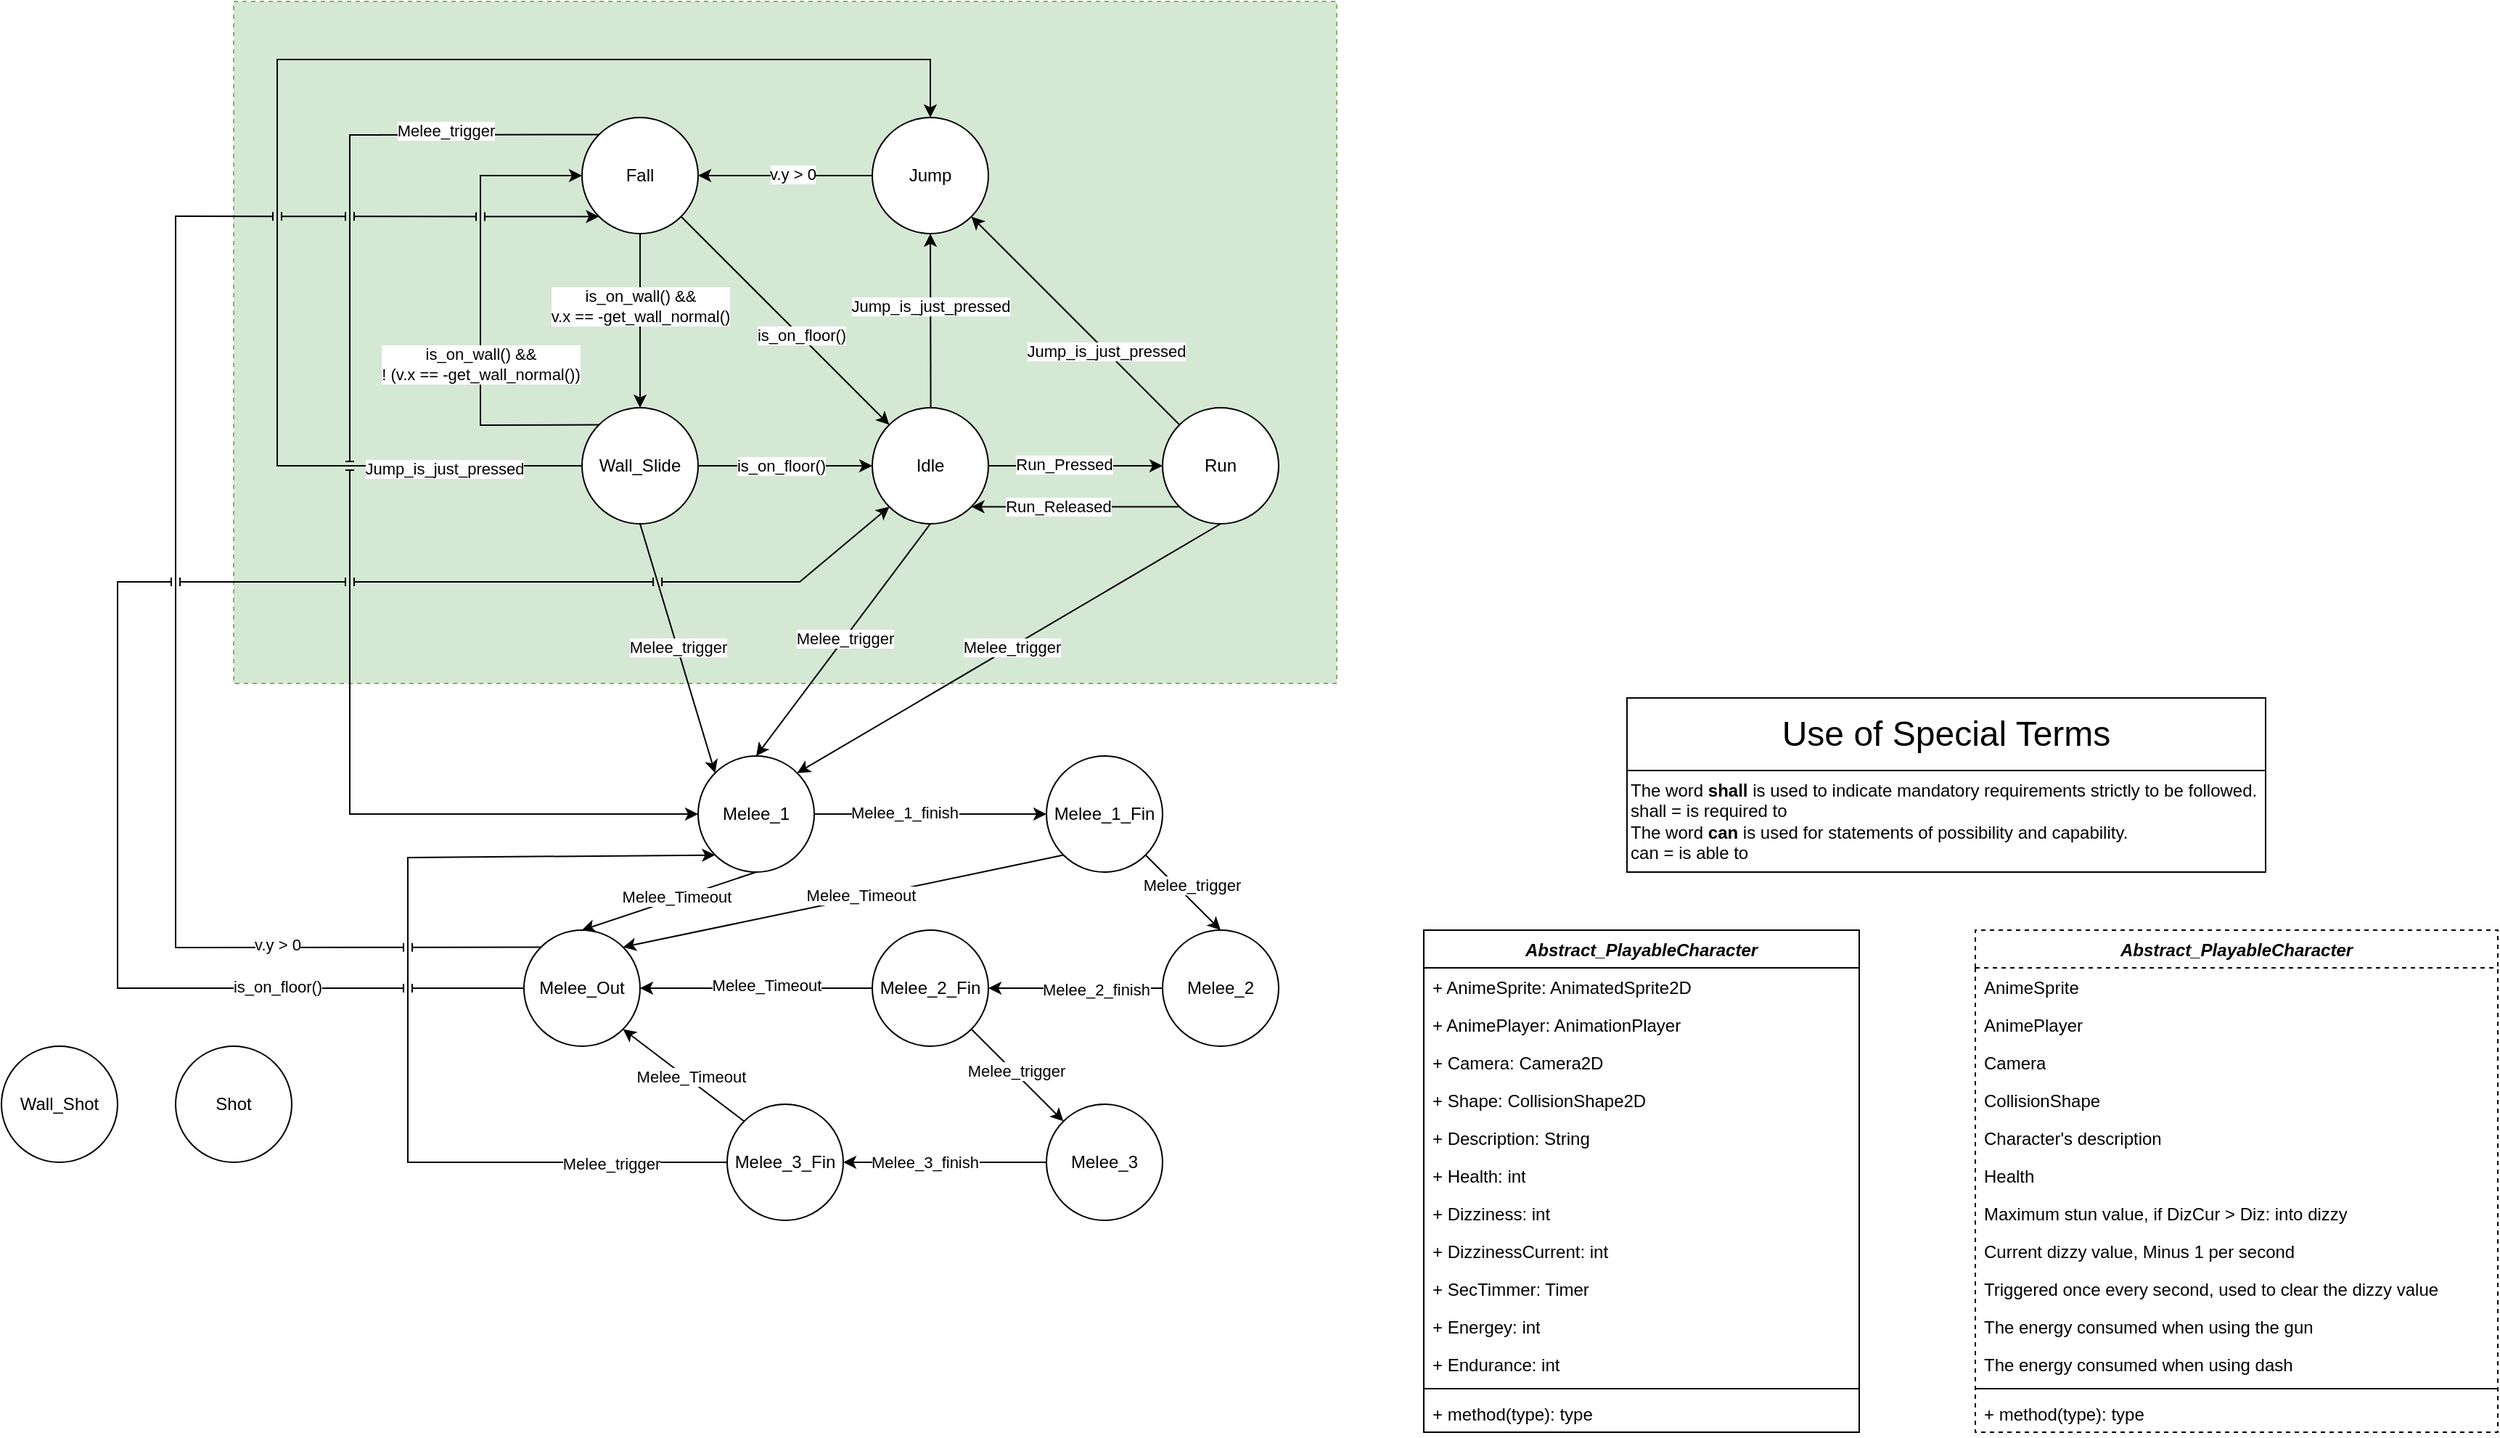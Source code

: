 <mxfile version="22.1.18" type="device">
  <diagram name="第 1 页" id="aHDI_okG0d5gHNNpnoGn">
    <mxGraphModel dx="1845" dy="1855" grid="1" gridSize="10" guides="1" tooltips="1" connect="1" arrows="1" fold="1" page="1" pageScale="1" pageWidth="827" pageHeight="1169" math="0" shadow="0">
      <root>
        <mxCell id="0" />
        <mxCell id="1" parent="0" />
        <mxCell id="2EKfvxjjJjfU2wnVINLL-24" value="" style="rounded=0;whiteSpace=wrap;html=1;dashed=1;fillColor=#d5e8d4;strokeColor=#82b366;movable=0;resizable=0;rotatable=0;deletable=0;editable=0;locked=1;connectable=0;" parent="1" vertex="1">
          <mxGeometry x="-480" y="-520" width="760" height="470" as="geometry" />
        </mxCell>
        <mxCell id="rVgJL1_ItLIA7-lHdhw0-1" value="&lt;font style=&quot;font-size: 24px;&quot;&gt;Use of Special Terms&lt;/font&gt;" style="html=1;whiteSpace=wrap;" parent="1" vertex="1">
          <mxGeometry x="480" y="-40" width="440" height="50" as="geometry" />
        </mxCell>
        <mxCell id="rVgJL1_ItLIA7-lHdhw0-2" value="&lt;div style=&quot;text-align: left;&quot;&gt;&lt;span style=&quot;background-color: initial;&quot;&gt;The word &lt;/span&gt;&lt;b style=&quot;background-color: initial;&quot;&gt;shall&lt;/b&gt;&lt;span style=&quot;background-color: initial;&quot;&gt; is used to indicate mandatory requirements strictly to be followed.&amp;nbsp;&lt;/span&gt;&lt;/div&gt;&lt;div style=&quot;text-align: left;&quot;&gt;&lt;span style=&quot;background-color: initial;&quot;&gt;shall = is required to&lt;/span&gt;&lt;/div&gt;&lt;div style=&quot;text-align: left;&quot;&gt;The word &lt;b&gt;can&lt;/b&gt; is used for statements of possibility and capability.&amp;nbsp;&lt;/div&gt;&lt;div style=&quot;text-align: left;&quot;&gt;can = is able to&lt;br&gt;&lt;/div&gt;" style="html=1;whiteSpace=wrap;" parent="1" vertex="1">
          <mxGeometry x="480" y="10" width="440" height="70" as="geometry" />
        </mxCell>
        <mxCell id="rVgJL1_ItLIA7-lHdhw0-3" value="&lt;i&gt;Abstract_PlayableCharacter&lt;/i&gt;" style="swimlane;fontStyle=1;align=center;verticalAlign=top;childLayout=stackLayout;horizontal=1;startSize=26;horizontalStack=0;resizeParent=1;resizeParentMax=0;resizeLast=0;collapsible=1;marginBottom=0;whiteSpace=wrap;html=1;" parent="1" vertex="1">
          <mxGeometry x="340" y="120" width="300" height="346" as="geometry" />
        </mxCell>
        <mxCell id="rVgJL1_ItLIA7-lHdhw0-4" value="+ AnimeSprite&lt;span style=&quot;background-color: rgb(255, 255, 255);&quot;&gt;: AnimatedSprite2D&lt;/span&gt;" style="text;strokeColor=none;fillColor=none;align=left;verticalAlign=top;spacingLeft=4;spacingRight=4;overflow=hidden;rotatable=0;points=[[0,0.5],[1,0.5]];portConstraint=eastwest;whiteSpace=wrap;html=1;" parent="rVgJL1_ItLIA7-lHdhw0-3" vertex="1">
          <mxGeometry y="26" width="300" height="26" as="geometry" />
        </mxCell>
        <mxCell id="rVgJL1_ItLIA7-lHdhw0-14" value="+ AnimePlayer&lt;span style=&quot;background-color: rgb(255, 255, 255);&quot;&gt;: AnimationPlayer&lt;/span&gt;" style="text;strokeColor=none;fillColor=none;align=left;verticalAlign=top;spacingLeft=4;spacingRight=4;overflow=hidden;rotatable=0;points=[[0,0.5],[1,0.5]];portConstraint=eastwest;whiteSpace=wrap;html=1;" parent="rVgJL1_ItLIA7-lHdhw0-3" vertex="1">
          <mxGeometry y="52" width="300" height="26" as="geometry" />
        </mxCell>
        <mxCell id="rVgJL1_ItLIA7-lHdhw0-15" value="+ Camera&lt;span style=&quot;background-color: rgb(255, 255, 255);&quot;&gt;: Camera2D&lt;/span&gt;" style="text;strokeColor=none;fillColor=none;align=left;verticalAlign=top;spacingLeft=4;spacingRight=4;overflow=hidden;rotatable=0;points=[[0,0.5],[1,0.5]];portConstraint=eastwest;whiteSpace=wrap;html=1;" parent="rVgJL1_ItLIA7-lHdhw0-3" vertex="1">
          <mxGeometry y="78" width="300" height="26" as="geometry" />
        </mxCell>
        <mxCell id="rVgJL1_ItLIA7-lHdhw0-13" value="+&amp;nbsp;&lt;span style=&quot;background-color: rgb(255, 255, 255);&quot;&gt;Shape: CollisionShape2D&lt;/span&gt;" style="text;strokeColor=none;fillColor=none;align=left;verticalAlign=top;spacingLeft=4;spacingRight=4;overflow=hidden;rotatable=0;points=[[0,0.5],[1,0.5]];portConstraint=eastwest;whiteSpace=wrap;html=1;" parent="rVgJL1_ItLIA7-lHdhw0-3" vertex="1">
          <mxGeometry y="104" width="300" height="26" as="geometry" />
        </mxCell>
        <mxCell id="rVgJL1_ItLIA7-lHdhw0-8" value="+ &lt;span style=&quot;background-color: rgb(255, 255, 255);&quot;&gt;Description: String&lt;/span&gt;" style="text;strokeColor=none;fillColor=none;align=left;verticalAlign=top;spacingLeft=4;spacingRight=4;overflow=hidden;rotatable=0;points=[[0,0.5],[1,0.5]];portConstraint=eastwest;whiteSpace=wrap;html=1;" parent="rVgJL1_ItLIA7-lHdhw0-3" vertex="1">
          <mxGeometry y="130" width="300" height="26" as="geometry" />
        </mxCell>
        <mxCell id="rVgJL1_ItLIA7-lHdhw0-9" value="+ Health: int" style="text;strokeColor=none;fillColor=none;align=left;verticalAlign=top;spacingLeft=4;spacingRight=4;overflow=hidden;rotatable=0;points=[[0,0.5],[1,0.5]];portConstraint=eastwest;whiteSpace=wrap;html=1;" parent="rVgJL1_ItLIA7-lHdhw0-3" vertex="1">
          <mxGeometry y="156" width="300" height="26" as="geometry" />
        </mxCell>
        <mxCell id="rVgJL1_ItLIA7-lHdhw0-12" value="+ Dizziness: int" style="text;strokeColor=none;fillColor=none;align=left;verticalAlign=top;spacingLeft=4;spacingRight=4;overflow=hidden;rotatable=0;points=[[0,0.5],[1,0.5]];portConstraint=eastwest;whiteSpace=wrap;html=1;" parent="rVgJL1_ItLIA7-lHdhw0-3" vertex="1">
          <mxGeometry y="182" width="300" height="26" as="geometry" />
        </mxCell>
        <mxCell id="rVgJL1_ItLIA7-lHdhw0-38" value="+ DizzinessCurrent: int" style="text;strokeColor=none;fillColor=none;align=left;verticalAlign=top;spacingLeft=4;spacingRight=4;overflow=hidden;rotatable=0;points=[[0,0.5],[1,0.5]];portConstraint=eastwest;whiteSpace=wrap;html=1;" parent="rVgJL1_ItLIA7-lHdhw0-3" vertex="1">
          <mxGeometry y="208" width="300" height="26" as="geometry" />
        </mxCell>
        <mxCell id="rVgJL1_ItLIA7-lHdhw0-40" value="+ SecTimmer: Timer" style="text;strokeColor=none;fillColor=none;align=left;verticalAlign=top;spacingLeft=4;spacingRight=4;overflow=hidden;rotatable=0;points=[[0,0.5],[1,0.5]];portConstraint=eastwest;whiteSpace=wrap;html=1;" parent="rVgJL1_ItLIA7-lHdhw0-3" vertex="1">
          <mxGeometry y="234" width="300" height="26" as="geometry" />
        </mxCell>
        <mxCell id="rVgJL1_ItLIA7-lHdhw0-11" value="+ Energey: int" style="text;strokeColor=none;fillColor=none;align=left;verticalAlign=top;spacingLeft=4;spacingRight=4;overflow=hidden;rotatable=0;points=[[0,0.5],[1,0.5]];portConstraint=eastwest;whiteSpace=wrap;html=1;" parent="rVgJL1_ItLIA7-lHdhw0-3" vertex="1">
          <mxGeometry y="260" width="300" height="26" as="geometry" />
        </mxCell>
        <mxCell id="rVgJL1_ItLIA7-lHdhw0-10" value="+ Endurance: int" style="text;strokeColor=none;fillColor=none;align=left;verticalAlign=top;spacingLeft=4;spacingRight=4;overflow=hidden;rotatable=0;points=[[0,0.5],[1,0.5]];portConstraint=eastwest;whiteSpace=wrap;html=1;" parent="rVgJL1_ItLIA7-lHdhw0-3" vertex="1">
          <mxGeometry y="286" width="300" height="26" as="geometry" />
        </mxCell>
        <mxCell id="rVgJL1_ItLIA7-lHdhw0-5" value="" style="line;strokeWidth=1;fillColor=none;align=left;verticalAlign=middle;spacingTop=-1;spacingLeft=3;spacingRight=3;rotatable=0;labelPosition=right;points=[];portConstraint=eastwest;strokeColor=inherit;" parent="rVgJL1_ItLIA7-lHdhw0-3" vertex="1">
          <mxGeometry y="312" width="300" height="8" as="geometry" />
        </mxCell>
        <mxCell id="rVgJL1_ItLIA7-lHdhw0-6" value="+ method(type): type" style="text;strokeColor=none;fillColor=none;align=left;verticalAlign=top;spacingLeft=4;spacingRight=4;overflow=hidden;rotatable=0;points=[[0,0.5],[1,0.5]];portConstraint=eastwest;whiteSpace=wrap;html=1;" parent="rVgJL1_ItLIA7-lHdhw0-3" vertex="1">
          <mxGeometry y="320" width="300" height="26" as="geometry" />
        </mxCell>
        <mxCell id="rVgJL1_ItLIA7-lHdhw0-16" value="Idle" style="ellipse;whiteSpace=wrap;html=1;aspect=fixed;" parent="1" vertex="1">
          <mxGeometry x="-40" y="-240" width="80" height="80" as="geometry" />
        </mxCell>
        <mxCell id="rVgJL1_ItLIA7-lHdhw0-17" value="Run" style="ellipse;whiteSpace=wrap;html=1;aspect=fixed;" parent="1" vertex="1">
          <mxGeometry x="160" y="-240" width="80" height="80" as="geometry" />
        </mxCell>
        <mxCell id="rVgJL1_ItLIA7-lHdhw0-18" value="Jump" style="ellipse;whiteSpace=wrap;html=1;aspect=fixed;" parent="1" vertex="1">
          <mxGeometry x="-40" y="-440" width="80" height="80" as="geometry" />
        </mxCell>
        <mxCell id="rVgJL1_ItLIA7-lHdhw0-19" value="Fall" style="ellipse;whiteSpace=wrap;html=1;aspect=fixed;" parent="1" vertex="1">
          <mxGeometry x="-240" y="-440" width="80" height="80" as="geometry" />
        </mxCell>
        <mxCell id="rVgJL1_ItLIA7-lHdhw0-20" value="Wall_Slide" style="ellipse;whiteSpace=wrap;html=1;aspect=fixed;" parent="1" vertex="1">
          <mxGeometry x="-240" y="-240" width="80" height="80" as="geometry" />
        </mxCell>
        <mxCell id="rVgJL1_ItLIA7-lHdhw0-22" value="Melee_1" style="ellipse;whiteSpace=wrap;html=1;aspect=fixed;" parent="1" vertex="1">
          <mxGeometry x="-160" width="80" height="80" as="geometry" />
        </mxCell>
        <mxCell id="rVgJL1_ItLIA7-lHdhw0-23" value="Melee_2" style="ellipse;whiteSpace=wrap;html=1;aspect=fixed;" parent="1" vertex="1">
          <mxGeometry x="160" y="120" width="80" height="80" as="geometry" />
        </mxCell>
        <mxCell id="rVgJL1_ItLIA7-lHdhw0-24" value="Melee_3" style="ellipse;whiteSpace=wrap;html=1;aspect=fixed;" parent="1" vertex="1">
          <mxGeometry x="80" y="240" width="80" height="80" as="geometry" />
        </mxCell>
        <mxCell id="rVgJL1_ItLIA7-lHdhw0-25" value="Shot" style="ellipse;whiteSpace=wrap;html=1;aspect=fixed;" parent="1" vertex="1">
          <mxGeometry x="-520" y="200" width="80" height="80" as="geometry" />
        </mxCell>
        <mxCell id="rVgJL1_ItLIA7-lHdhw0-26" value="&lt;i&gt;Abstract_PlayableCharacter&lt;/i&gt;" style="swimlane;fontStyle=1;align=center;verticalAlign=top;childLayout=stackLayout;horizontal=1;startSize=26;horizontalStack=0;resizeParent=1;resizeParentMax=0;resizeLast=0;collapsible=1;marginBottom=0;whiteSpace=wrap;html=1;dashed=1;" parent="1" vertex="1">
          <mxGeometry x="720" y="120" width="360" height="346" as="geometry" />
        </mxCell>
        <mxCell id="rVgJL1_ItLIA7-lHdhw0-27" value="AnimeSprite" style="text;strokeColor=none;fillColor=none;align=left;verticalAlign=top;spacingLeft=4;spacingRight=4;overflow=hidden;rotatable=0;points=[[0,0.5],[1,0.5]];portConstraint=eastwest;whiteSpace=wrap;html=1;" parent="rVgJL1_ItLIA7-lHdhw0-26" vertex="1">
          <mxGeometry y="26" width="360" height="26" as="geometry" />
        </mxCell>
        <mxCell id="rVgJL1_ItLIA7-lHdhw0-28" value="AnimePlayer" style="text;strokeColor=none;fillColor=none;align=left;verticalAlign=top;spacingLeft=4;spacingRight=4;overflow=hidden;rotatable=0;points=[[0,0.5],[1,0.5]];portConstraint=eastwest;whiteSpace=wrap;html=1;" parent="rVgJL1_ItLIA7-lHdhw0-26" vertex="1">
          <mxGeometry y="52" width="360" height="26" as="geometry" />
        </mxCell>
        <mxCell id="rVgJL1_ItLIA7-lHdhw0-29" value="Camera" style="text;strokeColor=none;fillColor=none;align=left;verticalAlign=top;spacingLeft=4;spacingRight=4;overflow=hidden;rotatable=0;points=[[0,0.5],[1,0.5]];portConstraint=eastwest;whiteSpace=wrap;html=1;" parent="rVgJL1_ItLIA7-lHdhw0-26" vertex="1">
          <mxGeometry y="78" width="360" height="26" as="geometry" />
        </mxCell>
        <mxCell id="rVgJL1_ItLIA7-lHdhw0-30" value="CollisionShape" style="text;strokeColor=none;fillColor=none;align=left;verticalAlign=top;spacingLeft=4;spacingRight=4;overflow=hidden;rotatable=0;points=[[0,0.5],[1,0.5]];portConstraint=eastwest;whiteSpace=wrap;html=1;" parent="rVgJL1_ItLIA7-lHdhw0-26" vertex="1">
          <mxGeometry y="104" width="360" height="26" as="geometry" />
        </mxCell>
        <mxCell id="rVgJL1_ItLIA7-lHdhw0-31" value="Character&#39;s description" style="text;strokeColor=none;fillColor=none;align=left;verticalAlign=top;spacingLeft=4;spacingRight=4;overflow=hidden;rotatable=0;points=[[0,0.5],[1,0.5]];portConstraint=eastwest;whiteSpace=wrap;html=1;" parent="rVgJL1_ItLIA7-lHdhw0-26" vertex="1">
          <mxGeometry y="130" width="360" height="26" as="geometry" />
        </mxCell>
        <mxCell id="rVgJL1_ItLIA7-lHdhw0-32" value="Health" style="text;strokeColor=none;fillColor=none;align=left;verticalAlign=top;spacingLeft=4;spacingRight=4;overflow=hidden;rotatable=0;points=[[0,0.5],[1,0.5]];portConstraint=eastwest;whiteSpace=wrap;html=1;" parent="rVgJL1_ItLIA7-lHdhw0-26" vertex="1">
          <mxGeometry y="156" width="360" height="26" as="geometry" />
        </mxCell>
        <mxCell id="rVgJL1_ItLIA7-lHdhw0-33" value="Maximum stun value, if DizCur &amp;gt; Diz: into dizzy" style="text;strokeColor=none;fillColor=none;align=left;verticalAlign=top;spacingLeft=4;spacingRight=4;overflow=hidden;rotatable=0;points=[[0,0.5],[1,0.5]];portConstraint=eastwest;whiteSpace=wrap;html=1;" parent="rVgJL1_ItLIA7-lHdhw0-26" vertex="1">
          <mxGeometry y="182" width="360" height="26" as="geometry" />
        </mxCell>
        <mxCell id="rVgJL1_ItLIA7-lHdhw0-39" value="Current dizzy value, Minus 1 per second" style="text;strokeColor=none;fillColor=none;align=left;verticalAlign=top;spacingLeft=4;spacingRight=4;overflow=hidden;rotatable=0;points=[[0,0.5],[1,0.5]];portConstraint=eastwest;whiteSpace=wrap;html=1;" parent="rVgJL1_ItLIA7-lHdhw0-26" vertex="1">
          <mxGeometry y="208" width="360" height="26" as="geometry" />
        </mxCell>
        <mxCell id="rVgJL1_ItLIA7-lHdhw0-41" value="Triggered once every second, used to clear the dizzy value" style="text;strokeColor=none;fillColor=none;align=left;verticalAlign=top;spacingLeft=4;spacingRight=4;overflow=hidden;rotatable=0;points=[[0,0.5],[1,0.5]];portConstraint=eastwest;whiteSpace=wrap;html=1;" parent="rVgJL1_ItLIA7-lHdhw0-26" vertex="1">
          <mxGeometry y="234" width="360" height="26" as="geometry" />
        </mxCell>
        <mxCell id="rVgJL1_ItLIA7-lHdhw0-42" value="The energy consumed when using the gun" style="text;strokeColor=none;fillColor=none;align=left;verticalAlign=top;spacingLeft=4;spacingRight=4;overflow=hidden;rotatable=0;points=[[0,0.5],[1,0.5]];portConstraint=eastwest;whiteSpace=wrap;html=1;" parent="rVgJL1_ItLIA7-lHdhw0-26" vertex="1">
          <mxGeometry y="260" width="360" height="26" as="geometry" />
        </mxCell>
        <mxCell id="rVgJL1_ItLIA7-lHdhw0-35" value="The energy consumed when using dash" style="text;strokeColor=none;fillColor=none;align=left;verticalAlign=top;spacingLeft=4;spacingRight=4;overflow=hidden;rotatable=0;points=[[0,0.5],[1,0.5]];portConstraint=eastwest;whiteSpace=wrap;html=1;" parent="rVgJL1_ItLIA7-lHdhw0-26" vertex="1">
          <mxGeometry y="286" width="360" height="26" as="geometry" />
        </mxCell>
        <mxCell id="rVgJL1_ItLIA7-lHdhw0-36" value="" style="line;strokeWidth=1;fillColor=none;align=left;verticalAlign=middle;spacingTop=-1;spacingLeft=3;spacingRight=3;rotatable=0;labelPosition=right;points=[];portConstraint=eastwest;strokeColor=inherit;" parent="rVgJL1_ItLIA7-lHdhw0-26" vertex="1">
          <mxGeometry y="312" width="360" height="8" as="geometry" />
        </mxCell>
        <mxCell id="rVgJL1_ItLIA7-lHdhw0-37" value="+ method(type): type" style="text;strokeColor=none;fillColor=none;align=left;verticalAlign=top;spacingLeft=4;spacingRight=4;overflow=hidden;rotatable=0;points=[[0,0.5],[1,0.5]];portConstraint=eastwest;whiteSpace=wrap;html=1;" parent="rVgJL1_ItLIA7-lHdhw0-26" vertex="1">
          <mxGeometry y="320" width="360" height="26" as="geometry" />
        </mxCell>
        <mxCell id="rVgJL1_ItLIA7-lHdhw0-43" value="Wall_Shot" style="ellipse;whiteSpace=wrap;html=1;aspect=fixed;" parent="1" vertex="1">
          <mxGeometry x="-640" y="200" width="80" height="80" as="geometry" />
        </mxCell>
        <mxCell id="2EKfvxjjJjfU2wnVINLL-1" value="" style="endArrow=classic;html=1;rounded=0;entryX=0;entryY=0.5;entryDx=0;entryDy=0;exitX=1;exitY=0.5;exitDx=0;exitDy=0;" parent="1" source="rVgJL1_ItLIA7-lHdhw0-16" target="rVgJL1_ItLIA7-lHdhw0-17" edge="1">
          <mxGeometry width="50" height="50" relative="1" as="geometry">
            <mxPoint x="50" y="-90" as="sourcePoint" />
            <mxPoint x="100" y="-140" as="targetPoint" />
          </mxGeometry>
        </mxCell>
        <mxCell id="2EKfvxjjJjfU2wnVINLL-2" value="Run_Pressed" style="edgeLabel;html=1;align=center;verticalAlign=middle;resizable=0;points=[];" parent="2EKfvxjjJjfU2wnVINLL-1" vertex="1" connectable="0">
          <mxGeometry x="-0.135" y="1" relative="1" as="geometry">
            <mxPoint as="offset" />
          </mxGeometry>
        </mxCell>
        <mxCell id="2EKfvxjjJjfU2wnVINLL-3" value="" style="endArrow=classic;html=1;rounded=0;exitX=0;exitY=1;exitDx=0;exitDy=0;entryX=1;entryY=1;entryDx=0;entryDy=0;" parent="1" source="rVgJL1_ItLIA7-lHdhw0-17" target="rVgJL1_ItLIA7-lHdhw0-16" edge="1">
          <mxGeometry width="50" height="50" relative="1" as="geometry">
            <mxPoint x="70" y="-160" as="sourcePoint" />
            <mxPoint x="120" y="-210" as="targetPoint" />
          </mxGeometry>
        </mxCell>
        <mxCell id="2EKfvxjjJjfU2wnVINLL-4" value="Run_Released" style="edgeLabel;html=1;align=center;verticalAlign=middle;resizable=0;points=[];" parent="2EKfvxjjJjfU2wnVINLL-3" vertex="1" connectable="0">
          <mxGeometry x="0.163" y="-1" relative="1" as="geometry">
            <mxPoint as="offset" />
          </mxGeometry>
        </mxCell>
        <mxCell id="2EKfvxjjJjfU2wnVINLL-5" value="" style="endArrow=classic;html=1;rounded=0;entryX=0.5;entryY=1;entryDx=0;entryDy=0;exitX=0.5;exitY=0;exitDx=0;exitDy=0;" parent="1" target="rVgJL1_ItLIA7-lHdhw0-18" edge="1">
          <mxGeometry width="50" height="50" relative="1" as="geometry">
            <mxPoint x="0.28" y="-240" as="sourcePoint" />
            <mxPoint x="-28.004" y="-371.716" as="targetPoint" />
          </mxGeometry>
        </mxCell>
        <mxCell id="2EKfvxjjJjfU2wnVINLL-6" value="Jump_is_just_pressed" style="edgeLabel;html=1;align=center;verticalAlign=middle;resizable=0;points=[];" parent="2EKfvxjjJjfU2wnVINLL-5" vertex="1" connectable="0">
          <mxGeometry x="0.003" relative="1" as="geometry">
            <mxPoint y="-10" as="offset" />
          </mxGeometry>
        </mxCell>
        <mxCell id="2EKfvxjjJjfU2wnVINLL-7" value="" style="endArrow=classic;html=1;rounded=0;exitX=0;exitY=0;exitDx=0;exitDy=0;entryX=1;entryY=1;entryDx=0;entryDy=0;" parent="1" source="rVgJL1_ItLIA7-lHdhw0-17" target="rVgJL1_ItLIA7-lHdhw0-18" edge="1">
          <mxGeometry width="50" height="50" relative="1" as="geometry">
            <mxPoint x="20" y="-250" as="sourcePoint" />
            <mxPoint x="70" y="-300" as="targetPoint" />
          </mxGeometry>
        </mxCell>
        <mxCell id="2EKfvxjjJjfU2wnVINLL-8" value="Jump_is_just_pressed" style="edgeLabel;html=1;align=center;verticalAlign=middle;resizable=0;points=[];" parent="2EKfvxjjJjfU2wnVINLL-7" vertex="1" connectable="0">
          <mxGeometry x="-0.004" relative="1" as="geometry">
            <mxPoint x="20" y="20" as="offset" />
          </mxGeometry>
        </mxCell>
        <mxCell id="2EKfvxjjJjfU2wnVINLL-9" value="" style="endArrow=classic;html=1;rounded=0;exitX=0;exitY=0.5;exitDx=0;exitDy=0;entryX=1;entryY=0.5;entryDx=0;entryDy=0;" parent="1" source="rVgJL1_ItLIA7-lHdhw0-18" target="rVgJL1_ItLIA7-lHdhw0-19" edge="1">
          <mxGeometry width="50" height="50" relative="1" as="geometry">
            <mxPoint x="100" y="-350" as="sourcePoint" />
            <mxPoint x="-120" y="-430" as="targetPoint" />
          </mxGeometry>
        </mxCell>
        <mxCell id="2EKfvxjjJjfU2wnVINLL-10" value="v.y &amp;gt; 0" style="edgeLabel;html=1;align=center;verticalAlign=middle;resizable=0;points=[];" parent="2EKfvxjjJjfU2wnVINLL-9" vertex="1" connectable="0">
          <mxGeometry x="-0.083" y="-1" relative="1" as="geometry">
            <mxPoint as="offset" />
          </mxGeometry>
        </mxCell>
        <mxCell id="2EKfvxjjJjfU2wnVINLL-11" value="" style="endArrow=classic;html=1;rounded=0;entryX=0.5;entryY=0;entryDx=0;entryDy=0;exitX=0.5;exitY=1;exitDx=0;exitDy=0;" parent="1" source="rVgJL1_ItLIA7-lHdhw0-19" target="rVgJL1_ItLIA7-lHdhw0-20" edge="1">
          <mxGeometry width="50" height="50" relative="1" as="geometry">
            <mxPoint x="370" y="-270" as="sourcePoint" />
            <mxPoint x="420" y="-320" as="targetPoint" />
          </mxGeometry>
        </mxCell>
        <mxCell id="2EKfvxjjJjfU2wnVINLL-12" value="is_on_wall() &amp;amp;&amp;amp; &lt;br&gt;v.x == -get_wall_normal()" style="edgeLabel;html=1;align=center;verticalAlign=middle;resizable=0;points=[];" parent="2EKfvxjjJjfU2wnVINLL-11" vertex="1" connectable="0">
          <mxGeometry x="-0.603" y="-1" relative="1" as="geometry">
            <mxPoint x="1" y="26" as="offset" />
          </mxGeometry>
        </mxCell>
        <mxCell id="2EKfvxjjJjfU2wnVINLL-13" value="" style="endArrow=classic;html=1;rounded=0;exitX=1;exitY=1;exitDx=0;exitDy=0;entryX=0;entryY=0;entryDx=0;entryDy=0;" parent="1" source="rVgJL1_ItLIA7-lHdhw0-19" target="rVgJL1_ItLIA7-lHdhw0-16" edge="1">
          <mxGeometry width="50" height="50" relative="1" as="geometry">
            <mxPoint x="-60" y="-240" as="sourcePoint" />
            <mxPoint x="-60" y="-280" as="targetPoint" />
          </mxGeometry>
        </mxCell>
        <mxCell id="2EKfvxjjJjfU2wnVINLL-15" value="is_on_floor()" style="edgeLabel;html=1;align=center;verticalAlign=middle;resizable=0;points=[];" parent="2EKfvxjjJjfU2wnVINLL-13" vertex="1" connectable="0">
          <mxGeometry x="-0.089" y="1" relative="1" as="geometry">
            <mxPoint x="16" y="17" as="offset" />
          </mxGeometry>
        </mxCell>
        <mxCell id="2EKfvxjjJjfU2wnVINLL-16" value="" style="endArrow=classic;html=1;rounded=0;entryX=0;entryY=0.5;entryDx=0;entryDy=0;exitX=1;exitY=0.5;exitDx=0;exitDy=0;" parent="1" source="rVgJL1_ItLIA7-lHdhw0-20" target="rVgJL1_ItLIA7-lHdhw0-16" edge="1">
          <mxGeometry width="50" height="50" relative="1" as="geometry">
            <mxPoint x="-60" y="-230" as="sourcePoint" />
            <mxPoint x="-10" y="-280" as="targetPoint" />
          </mxGeometry>
        </mxCell>
        <mxCell id="2EKfvxjjJjfU2wnVINLL-17" value="is_on_floor()" style="edgeLabel;html=1;align=center;verticalAlign=middle;resizable=0;points=[];" parent="2EKfvxjjJjfU2wnVINLL-16" vertex="1" connectable="0">
          <mxGeometry x="-0.054" relative="1" as="geometry">
            <mxPoint as="offset" />
          </mxGeometry>
        </mxCell>
        <mxCell id="2EKfvxjjJjfU2wnVINLL-25" value="" style="endArrow=classic;html=1;rounded=0;exitX=0.5;exitY=1;exitDx=0;exitDy=0;entryX=0.5;entryY=0;entryDx=0;entryDy=0;" parent="1" source="rVgJL1_ItLIA7-lHdhw0-16" target="rVgJL1_ItLIA7-lHdhw0-22" edge="1">
          <mxGeometry width="50" height="50" relative="1" as="geometry">
            <mxPoint x="-200" y="-40" as="sourcePoint" />
            <mxPoint x="-150" y="-90" as="targetPoint" />
          </mxGeometry>
        </mxCell>
        <mxCell id="2EKfvxjjJjfU2wnVINLL-26" value="Melee_trigger" style="edgeLabel;html=1;align=center;verticalAlign=middle;resizable=0;points=[];" parent="2EKfvxjjJjfU2wnVINLL-25" vertex="1" connectable="0">
          <mxGeometry x="-0.013" relative="1" as="geometry">
            <mxPoint as="offset" />
          </mxGeometry>
        </mxCell>
        <mxCell id="2EKfvxjjJjfU2wnVINLL-27" value="Melee_Out" style="ellipse;whiteSpace=wrap;html=1;aspect=fixed;" parent="1" vertex="1">
          <mxGeometry x="-280" y="120" width="80" height="80" as="geometry" />
        </mxCell>
        <mxCell id="2EKfvxjjJjfU2wnVINLL-28" value="" style="endArrow=classic;html=1;rounded=0;entryX=0.5;entryY=0;entryDx=0;entryDy=0;exitX=0.5;exitY=1;exitDx=0;exitDy=0;" parent="1" source="rVgJL1_ItLIA7-lHdhw0-22" target="2EKfvxjjJjfU2wnVINLL-27" edge="1">
          <mxGeometry width="50" height="50" relative="1" as="geometry">
            <mxPoint x="-90" y="90" as="sourcePoint" />
            <mxPoint x="-40" y="40" as="targetPoint" />
          </mxGeometry>
        </mxCell>
        <mxCell id="2EKfvxjjJjfU2wnVINLL-29" value="Melee_Timeout" style="edgeLabel;html=1;align=center;verticalAlign=middle;resizable=0;points=[];" parent="2EKfvxjjJjfU2wnVINLL-28" vertex="1" connectable="0">
          <mxGeometry x="-0.081" y="-2" relative="1" as="geometry">
            <mxPoint as="offset" />
          </mxGeometry>
        </mxCell>
        <mxCell id="2EKfvxjjJjfU2wnVINLL-30" value="" style="endArrow=classic;html=1;rounded=0;entryX=0.5;entryY=0;entryDx=0;entryDy=0;exitX=1;exitY=1;exitDx=0;exitDy=0;" parent="1" source="2EKfvxjjJjfU2wnVINLL-52" target="rVgJL1_ItLIA7-lHdhw0-23" edge="1">
          <mxGeometry width="50" height="50" relative="1" as="geometry">
            <mxPoint x="-90" y="90" as="sourcePoint" />
            <mxPoint x="-40" y="40" as="targetPoint" />
          </mxGeometry>
        </mxCell>
        <mxCell id="2EKfvxjjJjfU2wnVINLL-31" value="Melee_trigger" style="edgeLabel;html=1;align=center;verticalAlign=middle;resizable=0;points=[];" parent="2EKfvxjjJjfU2wnVINLL-30" vertex="1" connectable="0">
          <mxGeometry x="-0.24" y="2" relative="1" as="geometry">
            <mxPoint x="10" y="2" as="offset" />
          </mxGeometry>
        </mxCell>
        <mxCell id="2EKfvxjjJjfU2wnVINLL-32" value="" style="endArrow=classic;html=1;rounded=0;exitX=0;exitY=1;exitDx=0;exitDy=0;entryX=1;entryY=0;entryDx=0;entryDy=0;" parent="1" source="2EKfvxjjJjfU2wnVINLL-52" target="2EKfvxjjJjfU2wnVINLL-27" edge="1">
          <mxGeometry width="50" height="50" relative="1" as="geometry">
            <mxPoint x="-110" y="90" as="sourcePoint" />
            <mxPoint x="-180" y="130" as="targetPoint" />
          </mxGeometry>
        </mxCell>
        <mxCell id="2EKfvxjjJjfU2wnVINLL-33" value="Melee_Timeout" style="edgeLabel;html=1;align=center;verticalAlign=middle;resizable=0;points=[];" parent="2EKfvxjjJjfU2wnVINLL-32" vertex="1" connectable="0">
          <mxGeometry x="-0.081" y="-2" relative="1" as="geometry">
            <mxPoint as="offset" />
          </mxGeometry>
        </mxCell>
        <mxCell id="2EKfvxjjJjfU2wnVINLL-35" value="" style="endArrow=classic;html=1;rounded=0;entryX=0;entryY=0;entryDx=0;entryDy=0;exitX=1;exitY=1;exitDx=0;exitDy=0;" parent="1" source="2EKfvxjjJjfU2wnVINLL-55" target="rVgJL1_ItLIA7-lHdhw0-24" edge="1">
          <mxGeometry width="50" height="50" relative="1" as="geometry">
            <mxPoint x="80" y="350" as="sourcePoint" />
            <mxPoint x="210" y="90" as="targetPoint" />
          </mxGeometry>
        </mxCell>
        <mxCell id="2EKfvxjjJjfU2wnVINLL-36" value="Melee_trigger" style="edgeLabel;html=1;align=center;verticalAlign=middle;resizable=0;points=[];" parent="2EKfvxjjJjfU2wnVINLL-35" vertex="1" connectable="0">
          <mxGeometry x="-0.075" y="1" relative="1" as="geometry">
            <mxPoint as="offset" />
          </mxGeometry>
        </mxCell>
        <mxCell id="2EKfvxjjJjfU2wnVINLL-37" value="" style="endArrow=classic;html=1;rounded=0;entryX=1;entryY=1;entryDx=0;entryDy=0;exitX=0;exitY=0;exitDx=0;exitDy=0;" parent="1" source="2EKfvxjjJjfU2wnVINLL-60" target="2EKfvxjjJjfU2wnVINLL-27" edge="1">
          <mxGeometry width="50" height="50" relative="1" as="geometry">
            <mxPoint x="-170" y="310" as="sourcePoint" />
            <mxPoint x="-82" y="182" as="targetPoint" />
          </mxGeometry>
        </mxCell>
        <mxCell id="2EKfvxjjJjfU2wnVINLL-38" value="Melee_Timeout" style="edgeLabel;html=1;align=center;verticalAlign=middle;resizable=0;points=[];" parent="2EKfvxjjJjfU2wnVINLL-37" vertex="1" connectable="0">
          <mxGeometry x="-0.081" y="-2" relative="1" as="geometry">
            <mxPoint as="offset" />
          </mxGeometry>
        </mxCell>
        <mxCell id="2EKfvxjjJjfU2wnVINLL-39" value="" style="endArrow=classic;html=1;rounded=0;exitX=0.5;exitY=1;exitDx=0;exitDy=0;entryX=0;entryY=0;entryDx=0;entryDy=0;" parent="1" source="rVgJL1_ItLIA7-lHdhw0-20" target="rVgJL1_ItLIA7-lHdhw0-22" edge="1">
          <mxGeometry width="50" height="50" relative="1" as="geometry">
            <mxPoint x="-18" y="-162" as="sourcePoint" />
            <mxPoint x="-390" y="10" as="targetPoint" />
          </mxGeometry>
        </mxCell>
        <mxCell id="2EKfvxjjJjfU2wnVINLL-40" value="Melee_trigger" style="edgeLabel;html=1;align=center;verticalAlign=middle;resizable=0;points=[];" parent="2EKfvxjjJjfU2wnVINLL-39" vertex="1" connectable="0">
          <mxGeometry x="-0.013" relative="1" as="geometry">
            <mxPoint as="offset" />
          </mxGeometry>
        </mxCell>
        <mxCell id="2EKfvxjjJjfU2wnVINLL-41" value="" style="endArrow=classic;html=1;rounded=0;exitX=0.5;exitY=1;exitDx=0;exitDy=0;entryX=1;entryY=0;entryDx=0;entryDy=0;" parent="1" source="rVgJL1_ItLIA7-lHdhw0-17" target="rVgJL1_ItLIA7-lHdhw0-22" edge="1">
          <mxGeometry width="50" height="50" relative="1" as="geometry">
            <mxPoint x="-18" y="-162" as="sourcePoint" />
            <mxPoint x="-110" y="10" as="targetPoint" />
          </mxGeometry>
        </mxCell>
        <mxCell id="2EKfvxjjJjfU2wnVINLL-42" value="Melee_trigger" style="edgeLabel;html=1;align=center;verticalAlign=middle;resizable=0;points=[];" parent="2EKfvxjjJjfU2wnVINLL-41" vertex="1" connectable="0">
          <mxGeometry x="-0.013" relative="1" as="geometry">
            <mxPoint as="offset" />
          </mxGeometry>
        </mxCell>
        <mxCell id="2EKfvxjjJjfU2wnVINLL-46" value="" style="endArrow=classic;html=1;rounded=0;jumpStyle=arc;exitX=0;exitY=0.5;exitDx=0;exitDy=0;entryX=0.5;entryY=0;entryDx=0;entryDy=0;" parent="1" source="rVgJL1_ItLIA7-lHdhw0-20" target="rVgJL1_ItLIA7-lHdhw0-18" edge="1">
          <mxGeometry width="50" height="50" relative="1" as="geometry">
            <mxPoint x="-210" y="-180" as="sourcePoint" />
            <mxPoint x="-160" y="-230" as="targetPoint" />
            <Array as="points">
              <mxPoint x="-450" y="-200" />
              <mxPoint x="-450" y="-480" />
              <mxPoint y="-480" />
            </Array>
          </mxGeometry>
        </mxCell>
        <mxCell id="2EKfvxjjJjfU2wnVINLL-47" value="Jump_is_just_pressed" style="edgeLabel;html=1;align=center;verticalAlign=middle;resizable=0;points=[];" parent="2EKfvxjjJjfU2wnVINLL-46" vertex="1" connectable="0">
          <mxGeometry x="-0.806" y="2" relative="1" as="geometry">
            <mxPoint as="offset" />
          </mxGeometry>
        </mxCell>
        <mxCell id="2EKfvxjjJjfU2wnVINLL-48" value="" style="endArrow=classic;html=1;rounded=0;jumpStyle=arc;exitX=0;exitY=0;exitDx=0;exitDy=0;entryX=0;entryY=0.5;entryDx=0;entryDy=0;" parent="1" source="rVgJL1_ItLIA7-lHdhw0-20" target="rVgJL1_ItLIA7-lHdhw0-19" edge="1">
          <mxGeometry width="50" height="50" relative="1" as="geometry">
            <mxPoint x="-180" y="-230" as="sourcePoint" />
            <mxPoint x="-130" y="-280" as="targetPoint" />
            <Array as="points">
              <mxPoint x="-310" y="-228" />
              <mxPoint x="-310" y="-400" />
            </Array>
          </mxGeometry>
        </mxCell>
        <mxCell id="2EKfvxjjJjfU2wnVINLL-49" value="is_on_wall() &amp;amp;&amp;amp;&lt;br style=&quot;border-color: var(--border-color);&quot;&gt;! (v.x == -get_wall_normal())" style="edgeLabel;html=1;align=center;verticalAlign=middle;resizable=0;points=[];" parent="2EKfvxjjJjfU2wnVINLL-48" vertex="1" connectable="0">
          <mxGeometry x="0.088" relative="1" as="geometry">
            <mxPoint y="52" as="offset" />
          </mxGeometry>
        </mxCell>
        <mxCell id="2EKfvxjjJjfU2wnVINLL-50" value="" style="endArrow=classic;html=1;rounded=0;jumpStyle=line;exitX=0;exitY=0;exitDx=0;exitDy=0;entryX=0;entryY=0.5;entryDx=0;entryDy=0;" parent="1" source="rVgJL1_ItLIA7-lHdhw0-19" target="rVgJL1_ItLIA7-lHdhw0-22" edge="1">
          <mxGeometry width="50" height="50" relative="1" as="geometry">
            <mxPoint x="-310" y="-290" as="sourcePoint" />
            <mxPoint x="-260" y="-340" as="targetPoint" />
            <Array as="points">
              <mxPoint x="-400" y="-428" />
              <mxPoint x="-400" y="40" />
            </Array>
          </mxGeometry>
        </mxCell>
        <mxCell id="2EKfvxjjJjfU2wnVINLL-51" value="Melee_trigger" style="edgeLabel;html=1;align=center;verticalAlign=middle;resizable=0;points=[];" parent="2EKfvxjjJjfU2wnVINLL-50" vertex="1" connectable="0">
          <mxGeometry x="-0.76" y="-3" relative="1" as="geometry">
            <mxPoint as="offset" />
          </mxGeometry>
        </mxCell>
        <mxCell id="2EKfvxjjJjfU2wnVINLL-52" value="Melee_1_Fin" style="ellipse;whiteSpace=wrap;html=1;aspect=fixed;" parent="1" vertex="1">
          <mxGeometry x="80" width="80" height="80" as="geometry" />
        </mxCell>
        <mxCell id="2EKfvxjjJjfU2wnVINLL-53" value="" style="endArrow=classic;html=1;rounded=0;entryX=0;entryY=0.5;entryDx=0;entryDy=0;exitX=1;exitY=0.5;exitDx=0;exitDy=0;" parent="1" source="rVgJL1_ItLIA7-lHdhw0-22" target="2EKfvxjjJjfU2wnVINLL-52" edge="1">
          <mxGeometry width="50" height="50" relative="1" as="geometry">
            <mxPoint x="-30" y="150" as="sourcePoint" />
            <mxPoint x="20" y="100" as="targetPoint" />
          </mxGeometry>
        </mxCell>
        <mxCell id="2EKfvxjjJjfU2wnVINLL-54" value="Melee_1_finish" style="edgeLabel;html=1;align=center;verticalAlign=middle;resizable=0;points=[];" parent="2EKfvxjjJjfU2wnVINLL-53" vertex="1" connectable="0">
          <mxGeometry x="-0.222" y="1" relative="1" as="geometry">
            <mxPoint as="offset" />
          </mxGeometry>
        </mxCell>
        <mxCell id="2EKfvxjjJjfU2wnVINLL-55" value="Melee_2_Fin" style="ellipse;whiteSpace=wrap;html=1;aspect=fixed;" parent="1" vertex="1">
          <mxGeometry x="-40" y="120" width="80" height="80" as="geometry" />
        </mxCell>
        <mxCell id="2EKfvxjjJjfU2wnVINLL-56" value="" style="endArrow=classic;html=1;rounded=0;entryX=1;entryY=0.5;entryDx=0;entryDy=0;exitX=0;exitY=0.5;exitDx=0;exitDy=0;" parent="1" source="2EKfvxjjJjfU2wnVINLL-55" target="2EKfvxjjJjfU2wnVINLL-27" edge="1">
          <mxGeometry width="50" height="50" relative="1" as="geometry">
            <mxPoint x="-110" y="180" as="sourcePoint" />
            <mxPoint x="30" y="150" as="targetPoint" />
          </mxGeometry>
        </mxCell>
        <mxCell id="2EKfvxjjJjfU2wnVINLL-57" value="Melee_Timeout" style="edgeLabel;html=1;align=center;verticalAlign=middle;resizable=0;points=[];" parent="2EKfvxjjJjfU2wnVINLL-56" vertex="1" connectable="0">
          <mxGeometry x="-0.081" y="-2" relative="1" as="geometry">
            <mxPoint as="offset" />
          </mxGeometry>
        </mxCell>
        <mxCell id="2EKfvxjjJjfU2wnVINLL-58" value="" style="endArrow=classic;html=1;rounded=0;entryX=1;entryY=0.5;entryDx=0;entryDy=0;exitX=0;exitY=0.5;exitDx=0;exitDy=0;" parent="1" source="rVgJL1_ItLIA7-lHdhw0-23" target="2EKfvxjjJjfU2wnVINLL-55" edge="1">
          <mxGeometry width="50" height="50" relative="1" as="geometry">
            <mxPoint x="10" y="220" as="sourcePoint" />
            <mxPoint x="130" y="220" as="targetPoint" />
          </mxGeometry>
        </mxCell>
        <mxCell id="2EKfvxjjJjfU2wnVINLL-59" value="Melee_2_finish" style="edgeLabel;html=1;align=center;verticalAlign=middle;resizable=0;points=[];" parent="2EKfvxjjJjfU2wnVINLL-58" vertex="1" connectable="0">
          <mxGeometry x="-0.222" y="1" relative="1" as="geometry">
            <mxPoint as="offset" />
          </mxGeometry>
        </mxCell>
        <mxCell id="2EKfvxjjJjfU2wnVINLL-60" value="Melee_3_Fin" style="ellipse;whiteSpace=wrap;html=1;aspect=fixed;" parent="1" vertex="1">
          <mxGeometry x="-140" y="240" width="80" height="80" as="geometry" />
        </mxCell>
        <mxCell id="2EKfvxjjJjfU2wnVINLL-61" value="" style="endArrow=classic;html=1;rounded=0;exitX=0;exitY=0.5;exitDx=0;exitDy=0;entryX=1;entryY=0.5;entryDx=0;entryDy=0;" parent="1" source="rVgJL1_ItLIA7-lHdhw0-24" target="2EKfvxjjJjfU2wnVINLL-60" edge="1">
          <mxGeometry width="50" height="50" relative="1" as="geometry">
            <mxPoint x="110" y="279.79" as="sourcePoint" />
            <mxPoint x="-50" y="290" as="targetPoint" />
          </mxGeometry>
        </mxCell>
        <mxCell id="2EKfvxjjJjfU2wnVINLL-62" value="Melee_3_finish" style="edgeLabel;html=1;align=center;verticalAlign=middle;resizable=0;points=[];" parent="2EKfvxjjJjfU2wnVINLL-61" vertex="1" connectable="0">
          <mxGeometry x="-0.222" y="1" relative="1" as="geometry">
            <mxPoint x="-30" y="-1" as="offset" />
          </mxGeometry>
        </mxCell>
        <mxCell id="2EKfvxjjJjfU2wnVINLL-63" value="" style="endArrow=classic;html=1;rounded=0;exitX=0;exitY=0.5;exitDx=0;exitDy=0;entryX=0;entryY=1;entryDx=0;entryDy=0;" parent="1" source="2EKfvxjjJjfU2wnVINLL-60" target="rVgJL1_ItLIA7-lHdhw0-22" edge="1">
          <mxGeometry width="50" height="50" relative="1" as="geometry">
            <mxPoint x="-413" y="50" as="sourcePoint" />
            <mxPoint x="-361" y="222" as="targetPoint" />
            <Array as="points">
              <mxPoint x="-360" y="280" />
              <mxPoint x="-360" y="70" />
            </Array>
          </mxGeometry>
        </mxCell>
        <mxCell id="2EKfvxjjJjfU2wnVINLL-64" value="Melee_trigger" style="edgeLabel;html=1;align=center;verticalAlign=middle;resizable=0;points=[];" parent="2EKfvxjjJjfU2wnVINLL-63" vertex="1" connectable="0">
          <mxGeometry x="-0.013" relative="1" as="geometry">
            <mxPoint x="140" y="97" as="offset" />
          </mxGeometry>
        </mxCell>
        <mxCell id="2EKfvxjjJjfU2wnVINLL-66" value="" style="endArrow=classic;html=1;rounded=0;exitX=0;exitY=0;exitDx=0;exitDy=0;jumpStyle=line;entryX=0;entryY=1;entryDx=0;entryDy=0;" parent="1" source="2EKfvxjjJjfU2wnVINLL-27" target="rVgJL1_ItLIA7-lHdhw0-19" edge="1">
          <mxGeometry width="50" height="50" relative="1" as="geometry">
            <mxPoint x="-260" y="-10" as="sourcePoint" />
            <mxPoint x="-270" y="-20" as="targetPoint" />
            <Array as="points">
              <mxPoint x="-520" y="132" />
              <mxPoint x="-520" y="-372" />
            </Array>
          </mxGeometry>
        </mxCell>
        <mxCell id="2EKfvxjjJjfU2wnVINLL-67" value="v.y &amp;gt; 0" style="edgeLabel;html=1;align=center;verticalAlign=middle;resizable=0;points=[];" parent="2EKfvxjjJjfU2wnVINLL-66" vertex="1" connectable="0">
          <mxGeometry x="-0.653" y="-2" relative="1" as="geometry">
            <mxPoint as="offset" />
          </mxGeometry>
        </mxCell>
        <mxCell id="2EKfvxjjJjfU2wnVINLL-68" value="" style="endArrow=classic;html=1;rounded=0;exitX=0;exitY=0.5;exitDx=0;exitDy=0;jumpStyle=line;entryX=0;entryY=1;entryDx=0;entryDy=0;" parent="1" source="2EKfvxjjJjfU2wnVINLL-27" target="rVgJL1_ItLIA7-lHdhw0-16" edge="1">
          <mxGeometry width="50" height="50" relative="1" as="geometry">
            <mxPoint x="-300" y="40" as="sourcePoint" />
            <mxPoint x="-340" y="-30" as="targetPoint" />
            <Array as="points">
              <mxPoint x="-560" y="160" />
              <mxPoint x="-560" y="-120" />
              <mxPoint x="-90" y="-120" />
            </Array>
          </mxGeometry>
        </mxCell>
        <mxCell id="2EKfvxjjJjfU2wnVINLL-69" value="is_on_floor()" style="edgeLabel;html=1;align=center;verticalAlign=middle;resizable=0;points=[];" parent="2EKfvxjjJjfU2wnVINLL-68" vertex="1" connectable="0">
          <mxGeometry x="-0.682" relative="1" as="geometry">
            <mxPoint x="6" y="-1" as="offset" />
          </mxGeometry>
        </mxCell>
      </root>
    </mxGraphModel>
  </diagram>
</mxfile>
